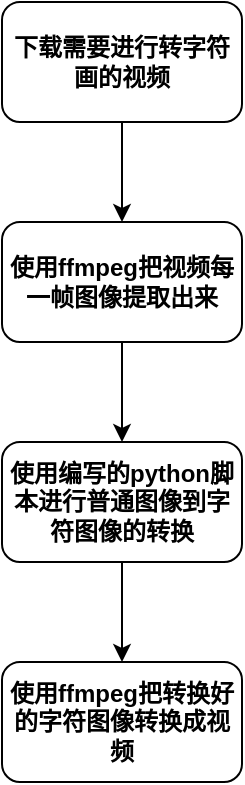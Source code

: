 <mxfile version="21.6.8" type="device">
  <diagram name="第 1 页" id="RoJcfhDAEs6K4QfYVrP3">
    <mxGraphModel dx="1206" dy="809" grid="1" gridSize="10" guides="1" tooltips="1" connect="1" arrows="1" fold="1" page="1" pageScale="1" pageWidth="827" pageHeight="2000" math="0" shadow="0">
      <root>
        <mxCell id="0" />
        <mxCell id="1" parent="0" />
        <mxCell id="sl6EilMZaujDIv6-c23V-4" style="edgeStyle=orthogonalEdgeStyle;rounded=0;orthogonalLoop=1;jettySize=auto;html=1;exitX=0.5;exitY=1;exitDx=0;exitDy=0;entryX=0.5;entryY=0;entryDx=0;entryDy=0;" parent="1" source="sl6EilMZaujDIv6-c23V-1" target="sl6EilMZaujDIv6-c23V-2" edge="1">
          <mxGeometry relative="1" as="geometry" />
        </mxCell>
        <mxCell id="sl6EilMZaujDIv6-c23V-1" value="&lt;b&gt;下载需要进行转字符画的视频&lt;/b&gt;" style="rounded=1;whiteSpace=wrap;html=1;" parent="1" vertex="1">
          <mxGeometry x="354" y="190" width="120" height="60" as="geometry" />
        </mxCell>
        <mxCell id="sl6EilMZaujDIv6-c23V-5" style="edgeStyle=orthogonalEdgeStyle;rounded=0;orthogonalLoop=1;jettySize=auto;html=1;exitX=0.5;exitY=1;exitDx=0;exitDy=0;entryX=0.5;entryY=0;entryDx=0;entryDy=0;" parent="1" source="sl6EilMZaujDIv6-c23V-2" target="sl6EilMZaujDIv6-c23V-3" edge="1">
          <mxGeometry relative="1" as="geometry" />
        </mxCell>
        <mxCell id="sl6EilMZaujDIv6-c23V-2" value="&lt;b&gt;使用ffmpeg把视频每一帧图像提取出来&lt;/b&gt;" style="rounded=1;whiteSpace=wrap;html=1;" parent="1" vertex="1">
          <mxGeometry x="354" y="300" width="120" height="60" as="geometry" />
        </mxCell>
        <mxCell id="sl6EilMZaujDIv6-c23V-7" style="edgeStyle=orthogonalEdgeStyle;rounded=0;orthogonalLoop=1;jettySize=auto;html=1;exitX=0.5;exitY=1;exitDx=0;exitDy=0;entryX=0.5;entryY=0;entryDx=0;entryDy=0;" parent="1" source="sl6EilMZaujDIv6-c23V-3" target="sl6EilMZaujDIv6-c23V-6" edge="1">
          <mxGeometry relative="1" as="geometry" />
        </mxCell>
        <mxCell id="sl6EilMZaujDIv6-c23V-3" value="&lt;b&gt;使用编写的python脚本进行普通图像到字符图像的转换&lt;/b&gt;" style="rounded=1;whiteSpace=wrap;html=1;" parent="1" vertex="1">
          <mxGeometry x="354" y="410" width="120" height="60" as="geometry" />
        </mxCell>
        <mxCell id="sl6EilMZaujDIv6-c23V-6" value="&lt;b&gt;使用ffmpeg把转换好的字符图像转换成视频&lt;/b&gt;" style="rounded=1;whiteSpace=wrap;html=1;" parent="1" vertex="1">
          <mxGeometry x="354" y="520" width="120" height="60" as="geometry" />
        </mxCell>
      </root>
    </mxGraphModel>
  </diagram>
</mxfile>
